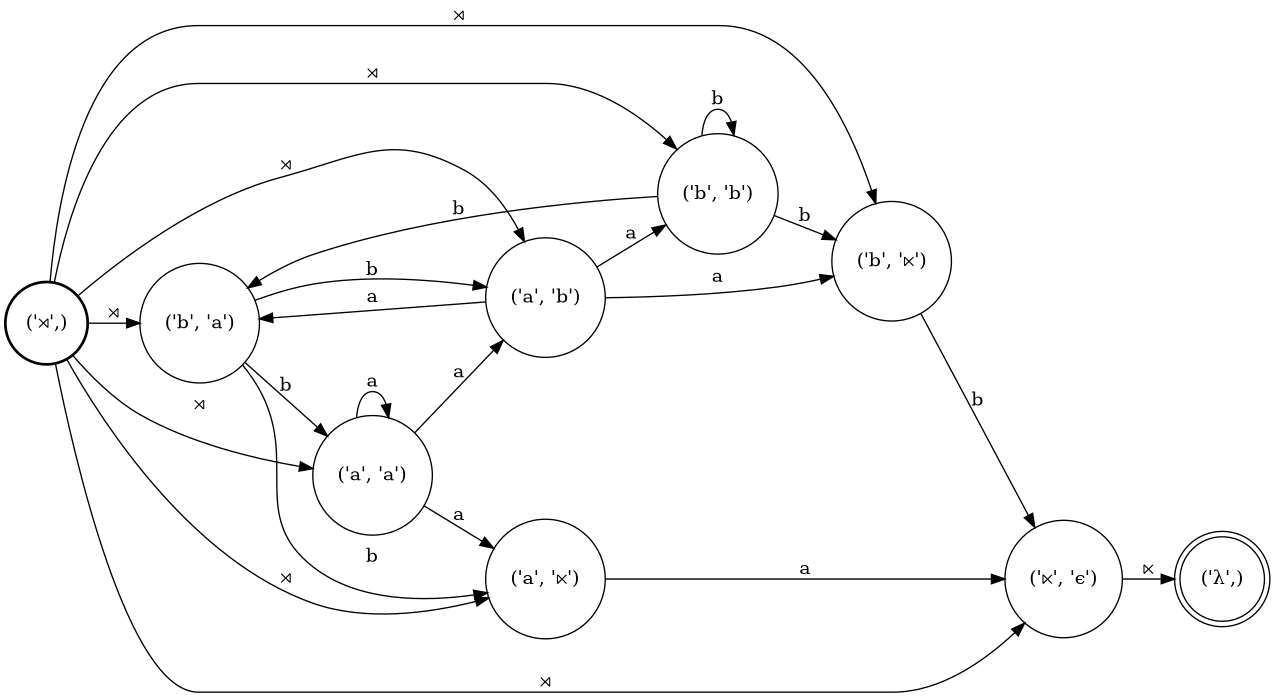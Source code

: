 digraph FST {
rankdir = LR;
size = "8.5,11";
center = 1;
orientation = Portrait;
ranksep = "0.4";
nodesep = "0.25";
8 [label = "('⋊',)", shape = circle, style = bold, fontsize = 14]
	8 -> 7 [label = "⋊", fontsize = 14];
	8 -> 6 [label = "⋊", fontsize = 14];
	8 -> 1 [label = "⋊", fontsize = 14];
	8 -> 3 [label = "⋊", fontsize = 14];
	8 -> 4 [label = "⋊", fontsize = 14];
	8 -> 2 [label = "⋊", fontsize = 14];
	8 -> 5 [label = "⋊", fontsize = 14];
0 [label = "('λ',)", shape = doublecircle, style = solid, fontsize = 14]
1 [label = "('⋉', 'ϵ')", shape = circle, style = solid, fontsize = 14]
	1 -> 0 [label = "⋉", fontsize = 14];
2 [label = "('a', '⋉')", shape = circle, style = solid, fontsize = 14]
	2 -> 1 [label = "a", fontsize = 14];
3 [label = "('b', '⋉')", shape = circle, style = solid, fontsize = 14]
	3 -> 1 [label = "b", fontsize = 14];
4 [label = "('a', 'b')", shape = circle, style = solid, fontsize = 14]
	4 -> 3 [label = "a", fontsize = 14];
	4 -> 5 [label = "a", fontsize = 14];
	4 -> 7 [label = "a", fontsize = 14];
5 [label = "('b', 'b')", shape = circle, style = solid, fontsize = 14]
	5 -> 3 [label = "b", fontsize = 14];
	5 -> 5 [label = "b", fontsize = 14];
	5 -> 7 [label = "b", fontsize = 14];
6 [label = "('a', 'a')", shape = circle, style = solid, fontsize = 14]
	6 -> 2 [label = "a", fontsize = 14];
	6 -> 6 [label = "a", fontsize = 14];
	6 -> 4 [label = "a", fontsize = 14];
7 [label = "('b', 'a')", shape = circle, style = solid, fontsize = 14]
	7 -> 2 [label = "b", fontsize = 14];
	7 -> 6 [label = "b", fontsize = 14];
	7 -> 4 [label = "b", fontsize = 14];
}
